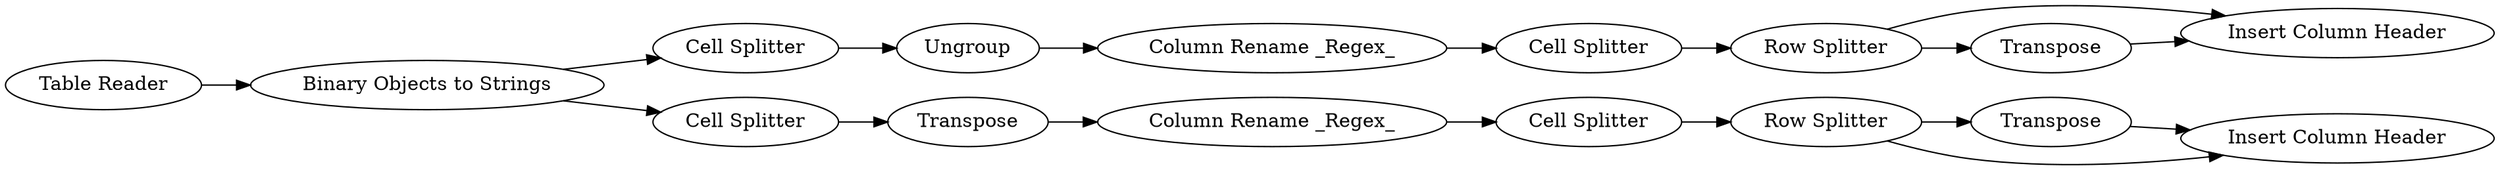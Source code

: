 digraph {
	"6722912650268619120_1296" [label="Table Reader"]
	"6722912650268619120_1304" [label="Row Splitter"]
	"6722912650268619120_1305" [label="Insert Column Header"]
	"6722912650268619120_1289" [label=Transpose]
	"6722912650268619120_1285" [label=Transpose]
	"6722912650268619120_1286" [label="Cell Splitter"]
	"6722912650268619120_1297" [label="Column Rename _Regex_"]
	"6722912650268619120_1287" [label="Insert Column Header"]
	"6722912650268619120_1288" [label="Row Splitter"]
	"6722912650268619120_1302" [label="Cell Splitter"]
	"6722912650268619120_1280" [label="Binary Objects to Strings"]
	"6722912650268619120_1284" [label="Cell Splitter"]
	"6722912650268619120_1306" [label=Ungroup]
	"6722912650268619120_1295" [label="Column Rename _Regex_"]
	"6722912650268619120_1299" [label="Cell Splitter"]
	"6722912650268619120_1298" [label=Transpose]
	"6722912650268619120_1299" -> "6722912650268619120_1304"
	"6722912650268619120_1295" -> "6722912650268619120_1286"
	"6722912650268619120_1280" -> "6722912650268619120_1284"
	"6722912650268619120_1304" -> "6722912650268619120_1305"
	"6722912650268619120_1302" -> "6722912650268619120_1306"
	"6722912650268619120_1306" -> "6722912650268619120_1297"
	"6722912650268619120_1288" -> "6722912650268619120_1287"
	"6722912650268619120_1298" -> "6722912650268619120_1305"
	"6722912650268619120_1289" -> "6722912650268619120_1287"
	"6722912650268619120_1297" -> "6722912650268619120_1299"
	"6722912650268619120_1288" -> "6722912650268619120_1289"
	"6722912650268619120_1285" -> "6722912650268619120_1295"
	"6722912650268619120_1304" -> "6722912650268619120_1298"
	"6722912650268619120_1284" -> "6722912650268619120_1285"
	"6722912650268619120_1296" -> "6722912650268619120_1280"
	"6722912650268619120_1286" -> "6722912650268619120_1288"
	"6722912650268619120_1280" -> "6722912650268619120_1302"
	rankdir=LR
}
